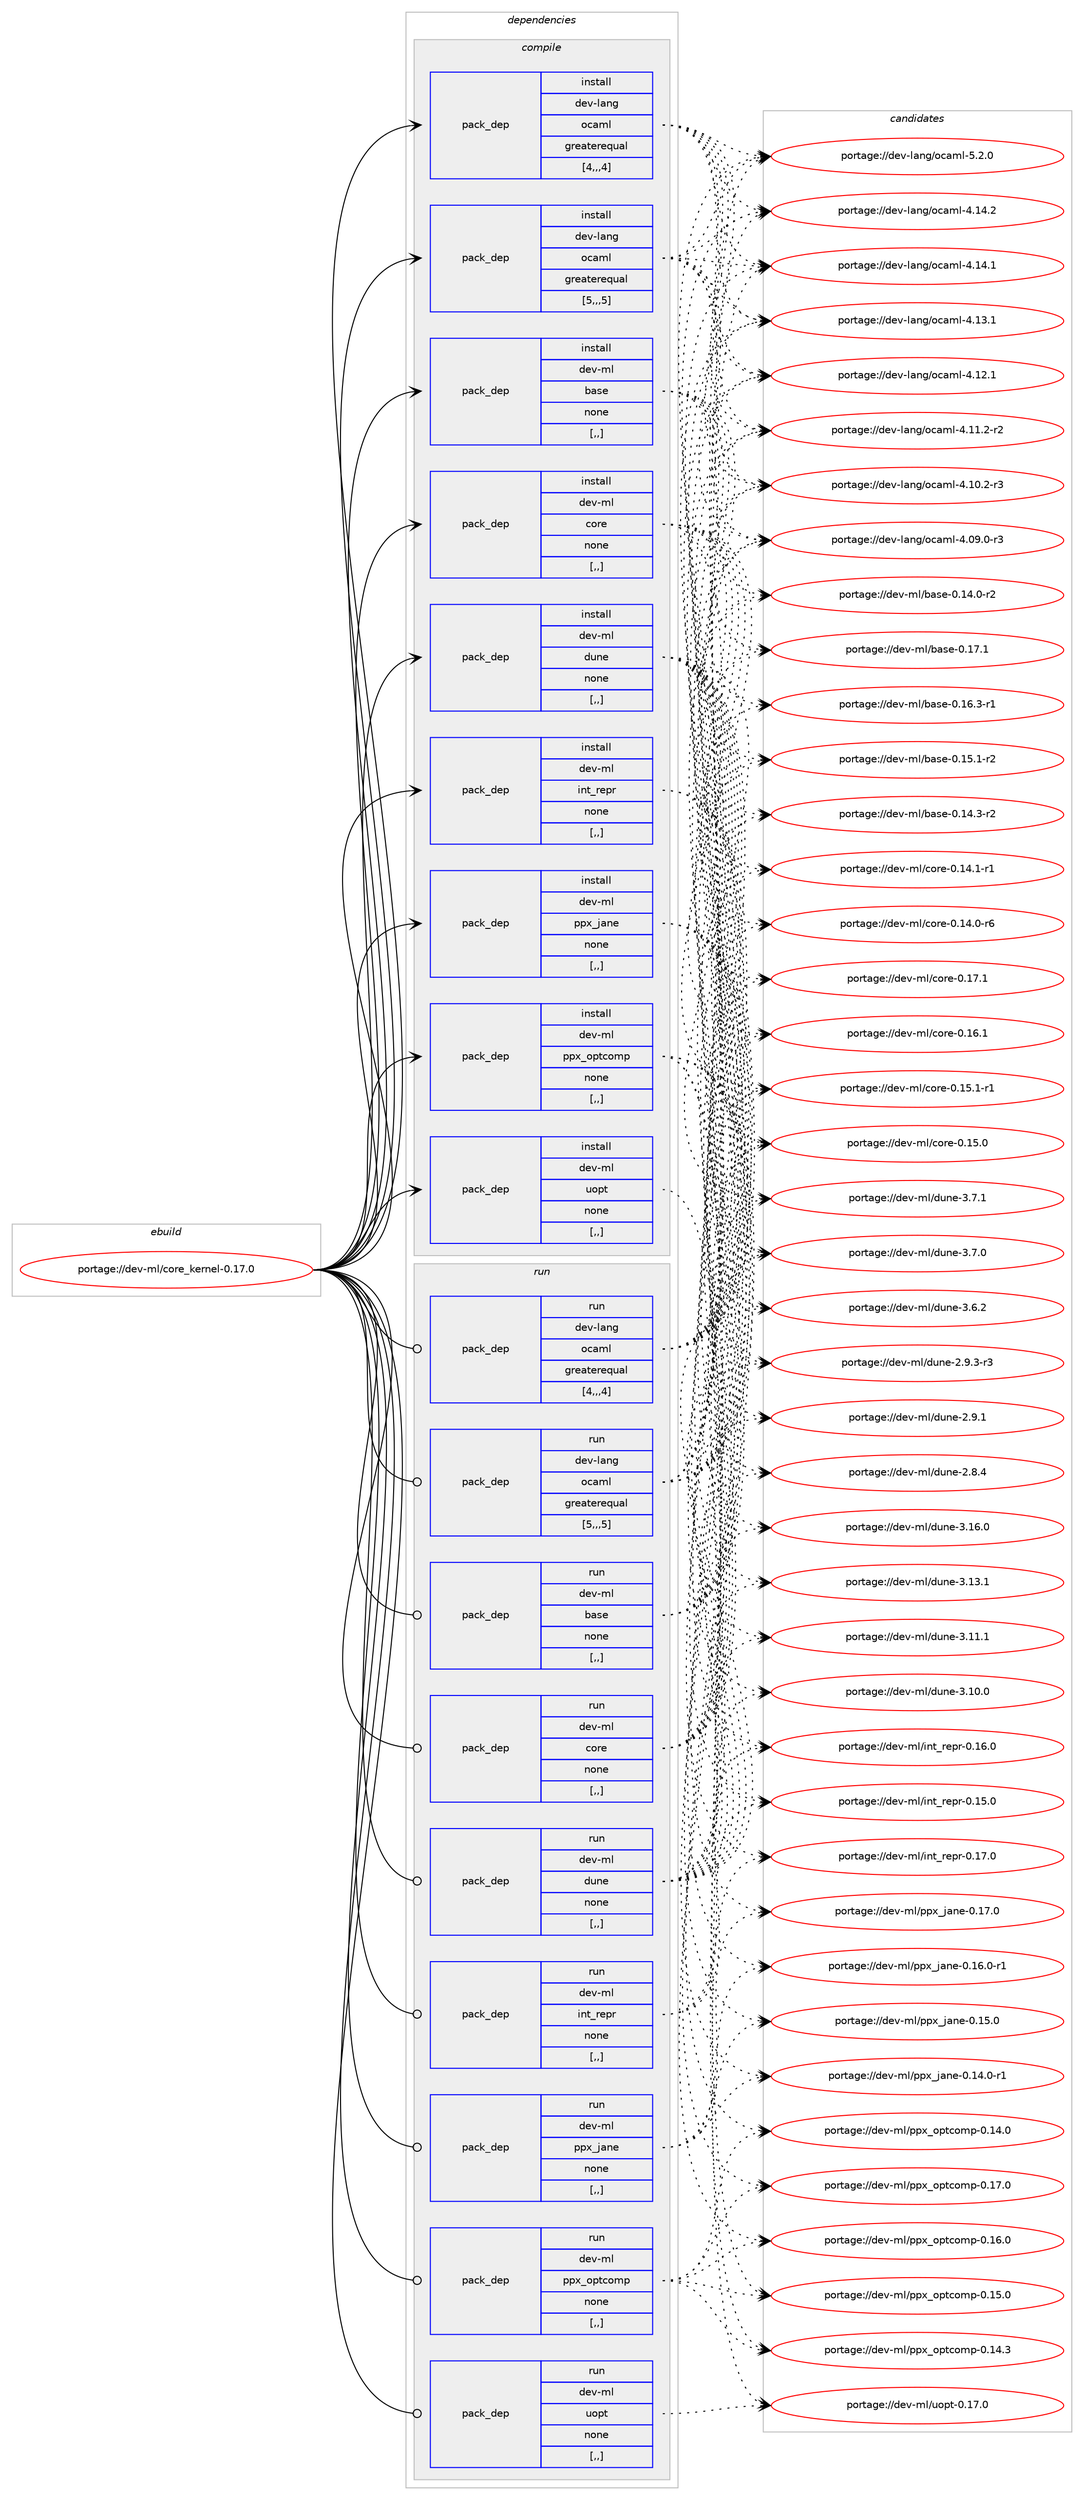digraph prolog {

# *************
# Graph options
# *************

newrank=true;
concentrate=true;
compound=true;
graph [rankdir=LR,fontname=Helvetica,fontsize=10,ranksep=1.5];#, ranksep=2.5, nodesep=0.2];
edge  [arrowhead=vee];
node  [fontname=Helvetica,fontsize=10];

# **********
# The ebuild
# **********

subgraph cluster_leftcol {
color=gray;
rank=same;
label=<<i>ebuild</i>>;
id [label="portage://dev-ml/core_kernel-0.17.0", color=red, width=4, href="../dev-ml/core_kernel-0.17.0.svg"];
}

# ****************
# The dependencies
# ****************

subgraph cluster_midcol {
color=gray;
label=<<i>dependencies</i>>;
subgraph cluster_compile {
fillcolor="#eeeeee";
style=filled;
label=<<i>compile</i>>;
subgraph pack86858 {
dependency117023 [label=<<TABLE BORDER="0" CELLBORDER="1" CELLSPACING="0" CELLPADDING="4" WIDTH="220"><TR><TD ROWSPAN="6" CELLPADDING="30">pack_dep</TD></TR><TR><TD WIDTH="110">install</TD></TR><TR><TD>dev-lang</TD></TR><TR><TD>ocaml</TD></TR><TR><TD>greaterequal</TD></TR><TR><TD>[4,,,4]</TD></TR></TABLE>>, shape=none, color=blue];
}
id:e -> dependency117023:w [weight=20,style="solid",arrowhead="vee"];
subgraph pack86859 {
dependency117024 [label=<<TABLE BORDER="0" CELLBORDER="1" CELLSPACING="0" CELLPADDING="4" WIDTH="220"><TR><TD ROWSPAN="6" CELLPADDING="30">pack_dep</TD></TR><TR><TD WIDTH="110">install</TD></TR><TR><TD>dev-lang</TD></TR><TR><TD>ocaml</TD></TR><TR><TD>greaterequal</TD></TR><TR><TD>[5,,,5]</TD></TR></TABLE>>, shape=none, color=blue];
}
id:e -> dependency117024:w [weight=20,style="solid",arrowhead="vee"];
subgraph pack86860 {
dependency117025 [label=<<TABLE BORDER="0" CELLBORDER="1" CELLSPACING="0" CELLPADDING="4" WIDTH="220"><TR><TD ROWSPAN="6" CELLPADDING="30">pack_dep</TD></TR><TR><TD WIDTH="110">install</TD></TR><TR><TD>dev-ml</TD></TR><TR><TD>base</TD></TR><TR><TD>none</TD></TR><TR><TD>[,,]</TD></TR></TABLE>>, shape=none, color=blue];
}
id:e -> dependency117025:w [weight=20,style="solid",arrowhead="vee"];
subgraph pack86861 {
dependency117026 [label=<<TABLE BORDER="0" CELLBORDER="1" CELLSPACING="0" CELLPADDING="4" WIDTH="220"><TR><TD ROWSPAN="6" CELLPADDING="30">pack_dep</TD></TR><TR><TD WIDTH="110">install</TD></TR><TR><TD>dev-ml</TD></TR><TR><TD>core</TD></TR><TR><TD>none</TD></TR><TR><TD>[,,]</TD></TR></TABLE>>, shape=none, color=blue];
}
id:e -> dependency117026:w [weight=20,style="solid",arrowhead="vee"];
subgraph pack86862 {
dependency117027 [label=<<TABLE BORDER="0" CELLBORDER="1" CELLSPACING="0" CELLPADDING="4" WIDTH="220"><TR><TD ROWSPAN="6" CELLPADDING="30">pack_dep</TD></TR><TR><TD WIDTH="110">install</TD></TR><TR><TD>dev-ml</TD></TR><TR><TD>dune</TD></TR><TR><TD>none</TD></TR><TR><TD>[,,]</TD></TR></TABLE>>, shape=none, color=blue];
}
id:e -> dependency117027:w [weight=20,style="solid",arrowhead="vee"];
subgraph pack86863 {
dependency117028 [label=<<TABLE BORDER="0" CELLBORDER="1" CELLSPACING="0" CELLPADDING="4" WIDTH="220"><TR><TD ROWSPAN="6" CELLPADDING="30">pack_dep</TD></TR><TR><TD WIDTH="110">install</TD></TR><TR><TD>dev-ml</TD></TR><TR><TD>int_repr</TD></TR><TR><TD>none</TD></TR><TR><TD>[,,]</TD></TR></TABLE>>, shape=none, color=blue];
}
id:e -> dependency117028:w [weight=20,style="solid",arrowhead="vee"];
subgraph pack86864 {
dependency117029 [label=<<TABLE BORDER="0" CELLBORDER="1" CELLSPACING="0" CELLPADDING="4" WIDTH="220"><TR><TD ROWSPAN="6" CELLPADDING="30">pack_dep</TD></TR><TR><TD WIDTH="110">install</TD></TR><TR><TD>dev-ml</TD></TR><TR><TD>ppx_jane</TD></TR><TR><TD>none</TD></TR><TR><TD>[,,]</TD></TR></TABLE>>, shape=none, color=blue];
}
id:e -> dependency117029:w [weight=20,style="solid",arrowhead="vee"];
subgraph pack86865 {
dependency117030 [label=<<TABLE BORDER="0" CELLBORDER="1" CELLSPACING="0" CELLPADDING="4" WIDTH="220"><TR><TD ROWSPAN="6" CELLPADDING="30">pack_dep</TD></TR><TR><TD WIDTH="110">install</TD></TR><TR><TD>dev-ml</TD></TR><TR><TD>ppx_optcomp</TD></TR><TR><TD>none</TD></TR><TR><TD>[,,]</TD></TR></TABLE>>, shape=none, color=blue];
}
id:e -> dependency117030:w [weight=20,style="solid",arrowhead="vee"];
subgraph pack86866 {
dependency117031 [label=<<TABLE BORDER="0" CELLBORDER="1" CELLSPACING="0" CELLPADDING="4" WIDTH="220"><TR><TD ROWSPAN="6" CELLPADDING="30">pack_dep</TD></TR><TR><TD WIDTH="110">install</TD></TR><TR><TD>dev-ml</TD></TR><TR><TD>uopt</TD></TR><TR><TD>none</TD></TR><TR><TD>[,,]</TD></TR></TABLE>>, shape=none, color=blue];
}
id:e -> dependency117031:w [weight=20,style="solid",arrowhead="vee"];
}
subgraph cluster_compileandrun {
fillcolor="#eeeeee";
style=filled;
label=<<i>compile and run</i>>;
}
subgraph cluster_run {
fillcolor="#eeeeee";
style=filled;
label=<<i>run</i>>;
subgraph pack86867 {
dependency117032 [label=<<TABLE BORDER="0" CELLBORDER="1" CELLSPACING="0" CELLPADDING="4" WIDTH="220"><TR><TD ROWSPAN="6" CELLPADDING="30">pack_dep</TD></TR><TR><TD WIDTH="110">run</TD></TR><TR><TD>dev-lang</TD></TR><TR><TD>ocaml</TD></TR><TR><TD>greaterequal</TD></TR><TR><TD>[4,,,4]</TD></TR></TABLE>>, shape=none, color=blue];
}
id:e -> dependency117032:w [weight=20,style="solid",arrowhead="odot"];
subgraph pack86868 {
dependency117033 [label=<<TABLE BORDER="0" CELLBORDER="1" CELLSPACING="0" CELLPADDING="4" WIDTH="220"><TR><TD ROWSPAN="6" CELLPADDING="30">pack_dep</TD></TR><TR><TD WIDTH="110">run</TD></TR><TR><TD>dev-lang</TD></TR><TR><TD>ocaml</TD></TR><TR><TD>greaterequal</TD></TR><TR><TD>[5,,,5]</TD></TR></TABLE>>, shape=none, color=blue];
}
id:e -> dependency117033:w [weight=20,style="solid",arrowhead="odot"];
subgraph pack86869 {
dependency117034 [label=<<TABLE BORDER="0" CELLBORDER="1" CELLSPACING="0" CELLPADDING="4" WIDTH="220"><TR><TD ROWSPAN="6" CELLPADDING="30">pack_dep</TD></TR><TR><TD WIDTH="110">run</TD></TR><TR><TD>dev-ml</TD></TR><TR><TD>base</TD></TR><TR><TD>none</TD></TR><TR><TD>[,,]</TD></TR></TABLE>>, shape=none, color=blue];
}
id:e -> dependency117034:w [weight=20,style="solid",arrowhead="odot"];
subgraph pack86870 {
dependency117035 [label=<<TABLE BORDER="0" CELLBORDER="1" CELLSPACING="0" CELLPADDING="4" WIDTH="220"><TR><TD ROWSPAN="6" CELLPADDING="30">pack_dep</TD></TR><TR><TD WIDTH="110">run</TD></TR><TR><TD>dev-ml</TD></TR><TR><TD>core</TD></TR><TR><TD>none</TD></TR><TR><TD>[,,]</TD></TR></TABLE>>, shape=none, color=blue];
}
id:e -> dependency117035:w [weight=20,style="solid",arrowhead="odot"];
subgraph pack86871 {
dependency117036 [label=<<TABLE BORDER="0" CELLBORDER="1" CELLSPACING="0" CELLPADDING="4" WIDTH="220"><TR><TD ROWSPAN="6" CELLPADDING="30">pack_dep</TD></TR><TR><TD WIDTH="110">run</TD></TR><TR><TD>dev-ml</TD></TR><TR><TD>dune</TD></TR><TR><TD>none</TD></TR><TR><TD>[,,]</TD></TR></TABLE>>, shape=none, color=blue];
}
id:e -> dependency117036:w [weight=20,style="solid",arrowhead="odot"];
subgraph pack86872 {
dependency117037 [label=<<TABLE BORDER="0" CELLBORDER="1" CELLSPACING="0" CELLPADDING="4" WIDTH="220"><TR><TD ROWSPAN="6" CELLPADDING="30">pack_dep</TD></TR><TR><TD WIDTH="110">run</TD></TR><TR><TD>dev-ml</TD></TR><TR><TD>int_repr</TD></TR><TR><TD>none</TD></TR><TR><TD>[,,]</TD></TR></TABLE>>, shape=none, color=blue];
}
id:e -> dependency117037:w [weight=20,style="solid",arrowhead="odot"];
subgraph pack86873 {
dependency117038 [label=<<TABLE BORDER="0" CELLBORDER="1" CELLSPACING="0" CELLPADDING="4" WIDTH="220"><TR><TD ROWSPAN="6" CELLPADDING="30">pack_dep</TD></TR><TR><TD WIDTH="110">run</TD></TR><TR><TD>dev-ml</TD></TR><TR><TD>ppx_jane</TD></TR><TR><TD>none</TD></TR><TR><TD>[,,]</TD></TR></TABLE>>, shape=none, color=blue];
}
id:e -> dependency117038:w [weight=20,style="solid",arrowhead="odot"];
subgraph pack86874 {
dependency117039 [label=<<TABLE BORDER="0" CELLBORDER="1" CELLSPACING="0" CELLPADDING="4" WIDTH="220"><TR><TD ROWSPAN="6" CELLPADDING="30">pack_dep</TD></TR><TR><TD WIDTH="110">run</TD></TR><TR><TD>dev-ml</TD></TR><TR><TD>ppx_optcomp</TD></TR><TR><TD>none</TD></TR><TR><TD>[,,]</TD></TR></TABLE>>, shape=none, color=blue];
}
id:e -> dependency117039:w [weight=20,style="solid",arrowhead="odot"];
subgraph pack86875 {
dependency117040 [label=<<TABLE BORDER="0" CELLBORDER="1" CELLSPACING="0" CELLPADDING="4" WIDTH="220"><TR><TD ROWSPAN="6" CELLPADDING="30">pack_dep</TD></TR><TR><TD WIDTH="110">run</TD></TR><TR><TD>dev-ml</TD></TR><TR><TD>uopt</TD></TR><TR><TD>none</TD></TR><TR><TD>[,,]</TD></TR></TABLE>>, shape=none, color=blue];
}
id:e -> dependency117040:w [weight=20,style="solid",arrowhead="odot"];
}
}

# **************
# The candidates
# **************

subgraph cluster_choices {
rank=same;
color=gray;
label=<<i>candidates</i>>;

subgraph choice86858 {
color=black;
nodesep=1;
choice1001011184510897110103471119997109108455346504648 [label="portage://dev-lang/ocaml-5.2.0", color=red, width=4,href="../dev-lang/ocaml-5.2.0.svg"];
choice100101118451089711010347111999710910845524649524650 [label="portage://dev-lang/ocaml-4.14.2", color=red, width=4,href="../dev-lang/ocaml-4.14.2.svg"];
choice100101118451089711010347111999710910845524649524649 [label="portage://dev-lang/ocaml-4.14.1", color=red, width=4,href="../dev-lang/ocaml-4.14.1.svg"];
choice100101118451089711010347111999710910845524649514649 [label="portage://dev-lang/ocaml-4.13.1", color=red, width=4,href="../dev-lang/ocaml-4.13.1.svg"];
choice100101118451089711010347111999710910845524649504649 [label="portage://dev-lang/ocaml-4.12.1", color=red, width=4,href="../dev-lang/ocaml-4.12.1.svg"];
choice1001011184510897110103471119997109108455246494946504511450 [label="portage://dev-lang/ocaml-4.11.2-r2", color=red, width=4,href="../dev-lang/ocaml-4.11.2-r2.svg"];
choice1001011184510897110103471119997109108455246494846504511451 [label="portage://dev-lang/ocaml-4.10.2-r3", color=red, width=4,href="../dev-lang/ocaml-4.10.2-r3.svg"];
choice1001011184510897110103471119997109108455246485746484511451 [label="portage://dev-lang/ocaml-4.09.0-r3", color=red, width=4,href="../dev-lang/ocaml-4.09.0-r3.svg"];
dependency117023:e -> choice1001011184510897110103471119997109108455346504648:w [style=dotted,weight="100"];
dependency117023:e -> choice100101118451089711010347111999710910845524649524650:w [style=dotted,weight="100"];
dependency117023:e -> choice100101118451089711010347111999710910845524649524649:w [style=dotted,weight="100"];
dependency117023:e -> choice100101118451089711010347111999710910845524649514649:w [style=dotted,weight="100"];
dependency117023:e -> choice100101118451089711010347111999710910845524649504649:w [style=dotted,weight="100"];
dependency117023:e -> choice1001011184510897110103471119997109108455246494946504511450:w [style=dotted,weight="100"];
dependency117023:e -> choice1001011184510897110103471119997109108455246494846504511451:w [style=dotted,weight="100"];
dependency117023:e -> choice1001011184510897110103471119997109108455246485746484511451:w [style=dotted,weight="100"];
}
subgraph choice86859 {
color=black;
nodesep=1;
choice1001011184510897110103471119997109108455346504648 [label="portage://dev-lang/ocaml-5.2.0", color=red, width=4,href="../dev-lang/ocaml-5.2.0.svg"];
choice100101118451089711010347111999710910845524649524650 [label="portage://dev-lang/ocaml-4.14.2", color=red, width=4,href="../dev-lang/ocaml-4.14.2.svg"];
choice100101118451089711010347111999710910845524649524649 [label="portage://dev-lang/ocaml-4.14.1", color=red, width=4,href="../dev-lang/ocaml-4.14.1.svg"];
choice100101118451089711010347111999710910845524649514649 [label="portage://dev-lang/ocaml-4.13.1", color=red, width=4,href="../dev-lang/ocaml-4.13.1.svg"];
choice100101118451089711010347111999710910845524649504649 [label="portage://dev-lang/ocaml-4.12.1", color=red, width=4,href="../dev-lang/ocaml-4.12.1.svg"];
choice1001011184510897110103471119997109108455246494946504511450 [label="portage://dev-lang/ocaml-4.11.2-r2", color=red, width=4,href="../dev-lang/ocaml-4.11.2-r2.svg"];
choice1001011184510897110103471119997109108455246494846504511451 [label="portage://dev-lang/ocaml-4.10.2-r3", color=red, width=4,href="../dev-lang/ocaml-4.10.2-r3.svg"];
choice1001011184510897110103471119997109108455246485746484511451 [label="portage://dev-lang/ocaml-4.09.0-r3", color=red, width=4,href="../dev-lang/ocaml-4.09.0-r3.svg"];
dependency117024:e -> choice1001011184510897110103471119997109108455346504648:w [style=dotted,weight="100"];
dependency117024:e -> choice100101118451089711010347111999710910845524649524650:w [style=dotted,weight="100"];
dependency117024:e -> choice100101118451089711010347111999710910845524649524649:w [style=dotted,weight="100"];
dependency117024:e -> choice100101118451089711010347111999710910845524649514649:w [style=dotted,weight="100"];
dependency117024:e -> choice100101118451089711010347111999710910845524649504649:w [style=dotted,weight="100"];
dependency117024:e -> choice1001011184510897110103471119997109108455246494946504511450:w [style=dotted,weight="100"];
dependency117024:e -> choice1001011184510897110103471119997109108455246494846504511451:w [style=dotted,weight="100"];
dependency117024:e -> choice1001011184510897110103471119997109108455246485746484511451:w [style=dotted,weight="100"];
}
subgraph choice86860 {
color=black;
nodesep=1;
choice1001011184510910847989711510145484649554649 [label="portage://dev-ml/base-0.17.1", color=red, width=4,href="../dev-ml/base-0.17.1.svg"];
choice10010111845109108479897115101454846495446514511449 [label="portage://dev-ml/base-0.16.3-r1", color=red, width=4,href="../dev-ml/base-0.16.3-r1.svg"];
choice10010111845109108479897115101454846495346494511450 [label="portage://dev-ml/base-0.15.1-r2", color=red, width=4,href="../dev-ml/base-0.15.1-r2.svg"];
choice10010111845109108479897115101454846495246514511450 [label="portage://dev-ml/base-0.14.3-r2", color=red, width=4,href="../dev-ml/base-0.14.3-r2.svg"];
choice10010111845109108479897115101454846495246484511450 [label="portage://dev-ml/base-0.14.0-r2", color=red, width=4,href="../dev-ml/base-0.14.0-r2.svg"];
dependency117025:e -> choice1001011184510910847989711510145484649554649:w [style=dotted,weight="100"];
dependency117025:e -> choice10010111845109108479897115101454846495446514511449:w [style=dotted,weight="100"];
dependency117025:e -> choice10010111845109108479897115101454846495346494511450:w [style=dotted,weight="100"];
dependency117025:e -> choice10010111845109108479897115101454846495246514511450:w [style=dotted,weight="100"];
dependency117025:e -> choice10010111845109108479897115101454846495246484511450:w [style=dotted,weight="100"];
}
subgraph choice86861 {
color=black;
nodesep=1;
choice10010111845109108479911111410145484649554649 [label="portage://dev-ml/core-0.17.1", color=red, width=4,href="../dev-ml/core-0.17.1.svg"];
choice10010111845109108479911111410145484649544649 [label="portage://dev-ml/core-0.16.1", color=red, width=4,href="../dev-ml/core-0.16.1.svg"];
choice100101118451091084799111114101454846495346494511449 [label="portage://dev-ml/core-0.15.1-r1", color=red, width=4,href="../dev-ml/core-0.15.1-r1.svg"];
choice10010111845109108479911111410145484649534648 [label="portage://dev-ml/core-0.15.0", color=red, width=4,href="../dev-ml/core-0.15.0.svg"];
choice100101118451091084799111114101454846495246494511449 [label="portage://dev-ml/core-0.14.1-r1", color=red, width=4,href="../dev-ml/core-0.14.1-r1.svg"];
choice100101118451091084799111114101454846495246484511454 [label="portage://dev-ml/core-0.14.0-r6", color=red, width=4,href="../dev-ml/core-0.14.0-r6.svg"];
dependency117026:e -> choice10010111845109108479911111410145484649554649:w [style=dotted,weight="100"];
dependency117026:e -> choice10010111845109108479911111410145484649544649:w [style=dotted,weight="100"];
dependency117026:e -> choice100101118451091084799111114101454846495346494511449:w [style=dotted,weight="100"];
dependency117026:e -> choice10010111845109108479911111410145484649534648:w [style=dotted,weight="100"];
dependency117026:e -> choice100101118451091084799111114101454846495246494511449:w [style=dotted,weight="100"];
dependency117026:e -> choice100101118451091084799111114101454846495246484511454:w [style=dotted,weight="100"];
}
subgraph choice86862 {
color=black;
nodesep=1;
choice100101118451091084710011711010145514649544648 [label="portage://dev-ml/dune-3.16.0", color=red, width=4,href="../dev-ml/dune-3.16.0.svg"];
choice100101118451091084710011711010145514649514649 [label="portage://dev-ml/dune-3.13.1", color=red, width=4,href="../dev-ml/dune-3.13.1.svg"];
choice100101118451091084710011711010145514649494649 [label="portage://dev-ml/dune-3.11.1", color=red, width=4,href="../dev-ml/dune-3.11.1.svg"];
choice100101118451091084710011711010145514649484648 [label="portage://dev-ml/dune-3.10.0", color=red, width=4,href="../dev-ml/dune-3.10.0.svg"];
choice1001011184510910847100117110101455146554649 [label="portage://dev-ml/dune-3.7.1", color=red, width=4,href="../dev-ml/dune-3.7.1.svg"];
choice1001011184510910847100117110101455146554648 [label="portage://dev-ml/dune-3.7.0", color=red, width=4,href="../dev-ml/dune-3.7.0.svg"];
choice1001011184510910847100117110101455146544650 [label="portage://dev-ml/dune-3.6.2", color=red, width=4,href="../dev-ml/dune-3.6.2.svg"];
choice10010111845109108471001171101014550465746514511451 [label="portage://dev-ml/dune-2.9.3-r3", color=red, width=4,href="../dev-ml/dune-2.9.3-r3.svg"];
choice1001011184510910847100117110101455046574649 [label="portage://dev-ml/dune-2.9.1", color=red, width=4,href="../dev-ml/dune-2.9.1.svg"];
choice1001011184510910847100117110101455046564652 [label="portage://dev-ml/dune-2.8.4", color=red, width=4,href="../dev-ml/dune-2.8.4.svg"];
dependency117027:e -> choice100101118451091084710011711010145514649544648:w [style=dotted,weight="100"];
dependency117027:e -> choice100101118451091084710011711010145514649514649:w [style=dotted,weight="100"];
dependency117027:e -> choice100101118451091084710011711010145514649494649:w [style=dotted,weight="100"];
dependency117027:e -> choice100101118451091084710011711010145514649484648:w [style=dotted,weight="100"];
dependency117027:e -> choice1001011184510910847100117110101455146554649:w [style=dotted,weight="100"];
dependency117027:e -> choice1001011184510910847100117110101455146554648:w [style=dotted,weight="100"];
dependency117027:e -> choice1001011184510910847100117110101455146544650:w [style=dotted,weight="100"];
dependency117027:e -> choice10010111845109108471001171101014550465746514511451:w [style=dotted,weight="100"];
dependency117027:e -> choice1001011184510910847100117110101455046574649:w [style=dotted,weight="100"];
dependency117027:e -> choice1001011184510910847100117110101455046564652:w [style=dotted,weight="100"];
}
subgraph choice86863 {
color=black;
nodesep=1;
choice10010111845109108471051101169511410111211445484649554648 [label="portage://dev-ml/int_repr-0.17.0", color=red, width=4,href="../dev-ml/int_repr-0.17.0.svg"];
choice10010111845109108471051101169511410111211445484649544648 [label="portage://dev-ml/int_repr-0.16.0", color=red, width=4,href="../dev-ml/int_repr-0.16.0.svg"];
choice10010111845109108471051101169511410111211445484649534648 [label="portage://dev-ml/int_repr-0.15.0", color=red, width=4,href="../dev-ml/int_repr-0.15.0.svg"];
dependency117028:e -> choice10010111845109108471051101169511410111211445484649554648:w [style=dotted,weight="100"];
dependency117028:e -> choice10010111845109108471051101169511410111211445484649544648:w [style=dotted,weight="100"];
dependency117028:e -> choice10010111845109108471051101169511410111211445484649534648:w [style=dotted,weight="100"];
}
subgraph choice86864 {
color=black;
nodesep=1;
choice1001011184510910847112112120951069711010145484649554648 [label="portage://dev-ml/ppx_jane-0.17.0", color=red, width=4,href="../dev-ml/ppx_jane-0.17.0.svg"];
choice10010111845109108471121121209510697110101454846495446484511449 [label="portage://dev-ml/ppx_jane-0.16.0-r1", color=red, width=4,href="../dev-ml/ppx_jane-0.16.0-r1.svg"];
choice1001011184510910847112112120951069711010145484649534648 [label="portage://dev-ml/ppx_jane-0.15.0", color=red, width=4,href="../dev-ml/ppx_jane-0.15.0.svg"];
choice10010111845109108471121121209510697110101454846495246484511449 [label="portage://dev-ml/ppx_jane-0.14.0-r1", color=red, width=4,href="../dev-ml/ppx_jane-0.14.0-r1.svg"];
dependency117029:e -> choice1001011184510910847112112120951069711010145484649554648:w [style=dotted,weight="100"];
dependency117029:e -> choice10010111845109108471121121209510697110101454846495446484511449:w [style=dotted,weight="100"];
dependency117029:e -> choice1001011184510910847112112120951069711010145484649534648:w [style=dotted,weight="100"];
dependency117029:e -> choice10010111845109108471121121209510697110101454846495246484511449:w [style=dotted,weight="100"];
}
subgraph choice86865 {
color=black;
nodesep=1;
choice1001011184510910847112112120951111121169911110911245484649554648 [label="portage://dev-ml/ppx_optcomp-0.17.0", color=red, width=4,href="../dev-ml/ppx_optcomp-0.17.0.svg"];
choice1001011184510910847112112120951111121169911110911245484649544648 [label="portage://dev-ml/ppx_optcomp-0.16.0", color=red, width=4,href="../dev-ml/ppx_optcomp-0.16.0.svg"];
choice1001011184510910847112112120951111121169911110911245484649534648 [label="portage://dev-ml/ppx_optcomp-0.15.0", color=red, width=4,href="../dev-ml/ppx_optcomp-0.15.0.svg"];
choice1001011184510910847112112120951111121169911110911245484649524651 [label="portage://dev-ml/ppx_optcomp-0.14.3", color=red, width=4,href="../dev-ml/ppx_optcomp-0.14.3.svg"];
choice1001011184510910847112112120951111121169911110911245484649524648 [label="portage://dev-ml/ppx_optcomp-0.14.0", color=red, width=4,href="../dev-ml/ppx_optcomp-0.14.0.svg"];
dependency117030:e -> choice1001011184510910847112112120951111121169911110911245484649554648:w [style=dotted,weight="100"];
dependency117030:e -> choice1001011184510910847112112120951111121169911110911245484649544648:w [style=dotted,weight="100"];
dependency117030:e -> choice1001011184510910847112112120951111121169911110911245484649534648:w [style=dotted,weight="100"];
dependency117030:e -> choice1001011184510910847112112120951111121169911110911245484649524651:w [style=dotted,weight="100"];
dependency117030:e -> choice1001011184510910847112112120951111121169911110911245484649524648:w [style=dotted,weight="100"];
}
subgraph choice86866 {
color=black;
nodesep=1;
choice100101118451091084711711111211645484649554648 [label="portage://dev-ml/uopt-0.17.0", color=red, width=4,href="../dev-ml/uopt-0.17.0.svg"];
dependency117031:e -> choice100101118451091084711711111211645484649554648:w [style=dotted,weight="100"];
}
subgraph choice86867 {
color=black;
nodesep=1;
choice1001011184510897110103471119997109108455346504648 [label="portage://dev-lang/ocaml-5.2.0", color=red, width=4,href="../dev-lang/ocaml-5.2.0.svg"];
choice100101118451089711010347111999710910845524649524650 [label="portage://dev-lang/ocaml-4.14.2", color=red, width=4,href="../dev-lang/ocaml-4.14.2.svg"];
choice100101118451089711010347111999710910845524649524649 [label="portage://dev-lang/ocaml-4.14.1", color=red, width=4,href="../dev-lang/ocaml-4.14.1.svg"];
choice100101118451089711010347111999710910845524649514649 [label="portage://dev-lang/ocaml-4.13.1", color=red, width=4,href="../dev-lang/ocaml-4.13.1.svg"];
choice100101118451089711010347111999710910845524649504649 [label="portage://dev-lang/ocaml-4.12.1", color=red, width=4,href="../dev-lang/ocaml-4.12.1.svg"];
choice1001011184510897110103471119997109108455246494946504511450 [label="portage://dev-lang/ocaml-4.11.2-r2", color=red, width=4,href="../dev-lang/ocaml-4.11.2-r2.svg"];
choice1001011184510897110103471119997109108455246494846504511451 [label="portage://dev-lang/ocaml-4.10.2-r3", color=red, width=4,href="../dev-lang/ocaml-4.10.2-r3.svg"];
choice1001011184510897110103471119997109108455246485746484511451 [label="portage://dev-lang/ocaml-4.09.0-r3", color=red, width=4,href="../dev-lang/ocaml-4.09.0-r3.svg"];
dependency117032:e -> choice1001011184510897110103471119997109108455346504648:w [style=dotted,weight="100"];
dependency117032:e -> choice100101118451089711010347111999710910845524649524650:w [style=dotted,weight="100"];
dependency117032:e -> choice100101118451089711010347111999710910845524649524649:w [style=dotted,weight="100"];
dependency117032:e -> choice100101118451089711010347111999710910845524649514649:w [style=dotted,weight="100"];
dependency117032:e -> choice100101118451089711010347111999710910845524649504649:w [style=dotted,weight="100"];
dependency117032:e -> choice1001011184510897110103471119997109108455246494946504511450:w [style=dotted,weight="100"];
dependency117032:e -> choice1001011184510897110103471119997109108455246494846504511451:w [style=dotted,weight="100"];
dependency117032:e -> choice1001011184510897110103471119997109108455246485746484511451:w [style=dotted,weight="100"];
}
subgraph choice86868 {
color=black;
nodesep=1;
choice1001011184510897110103471119997109108455346504648 [label="portage://dev-lang/ocaml-5.2.0", color=red, width=4,href="../dev-lang/ocaml-5.2.0.svg"];
choice100101118451089711010347111999710910845524649524650 [label="portage://dev-lang/ocaml-4.14.2", color=red, width=4,href="../dev-lang/ocaml-4.14.2.svg"];
choice100101118451089711010347111999710910845524649524649 [label="portage://dev-lang/ocaml-4.14.1", color=red, width=4,href="../dev-lang/ocaml-4.14.1.svg"];
choice100101118451089711010347111999710910845524649514649 [label="portage://dev-lang/ocaml-4.13.1", color=red, width=4,href="../dev-lang/ocaml-4.13.1.svg"];
choice100101118451089711010347111999710910845524649504649 [label="portage://dev-lang/ocaml-4.12.1", color=red, width=4,href="../dev-lang/ocaml-4.12.1.svg"];
choice1001011184510897110103471119997109108455246494946504511450 [label="portage://dev-lang/ocaml-4.11.2-r2", color=red, width=4,href="../dev-lang/ocaml-4.11.2-r2.svg"];
choice1001011184510897110103471119997109108455246494846504511451 [label="portage://dev-lang/ocaml-4.10.2-r3", color=red, width=4,href="../dev-lang/ocaml-4.10.2-r3.svg"];
choice1001011184510897110103471119997109108455246485746484511451 [label="portage://dev-lang/ocaml-4.09.0-r3", color=red, width=4,href="../dev-lang/ocaml-4.09.0-r3.svg"];
dependency117033:e -> choice1001011184510897110103471119997109108455346504648:w [style=dotted,weight="100"];
dependency117033:e -> choice100101118451089711010347111999710910845524649524650:w [style=dotted,weight="100"];
dependency117033:e -> choice100101118451089711010347111999710910845524649524649:w [style=dotted,weight="100"];
dependency117033:e -> choice100101118451089711010347111999710910845524649514649:w [style=dotted,weight="100"];
dependency117033:e -> choice100101118451089711010347111999710910845524649504649:w [style=dotted,weight="100"];
dependency117033:e -> choice1001011184510897110103471119997109108455246494946504511450:w [style=dotted,weight="100"];
dependency117033:e -> choice1001011184510897110103471119997109108455246494846504511451:w [style=dotted,weight="100"];
dependency117033:e -> choice1001011184510897110103471119997109108455246485746484511451:w [style=dotted,weight="100"];
}
subgraph choice86869 {
color=black;
nodesep=1;
choice1001011184510910847989711510145484649554649 [label="portage://dev-ml/base-0.17.1", color=red, width=4,href="../dev-ml/base-0.17.1.svg"];
choice10010111845109108479897115101454846495446514511449 [label="portage://dev-ml/base-0.16.3-r1", color=red, width=4,href="../dev-ml/base-0.16.3-r1.svg"];
choice10010111845109108479897115101454846495346494511450 [label="portage://dev-ml/base-0.15.1-r2", color=red, width=4,href="../dev-ml/base-0.15.1-r2.svg"];
choice10010111845109108479897115101454846495246514511450 [label="portage://dev-ml/base-0.14.3-r2", color=red, width=4,href="../dev-ml/base-0.14.3-r2.svg"];
choice10010111845109108479897115101454846495246484511450 [label="portage://dev-ml/base-0.14.0-r2", color=red, width=4,href="../dev-ml/base-0.14.0-r2.svg"];
dependency117034:e -> choice1001011184510910847989711510145484649554649:w [style=dotted,weight="100"];
dependency117034:e -> choice10010111845109108479897115101454846495446514511449:w [style=dotted,weight="100"];
dependency117034:e -> choice10010111845109108479897115101454846495346494511450:w [style=dotted,weight="100"];
dependency117034:e -> choice10010111845109108479897115101454846495246514511450:w [style=dotted,weight="100"];
dependency117034:e -> choice10010111845109108479897115101454846495246484511450:w [style=dotted,weight="100"];
}
subgraph choice86870 {
color=black;
nodesep=1;
choice10010111845109108479911111410145484649554649 [label="portage://dev-ml/core-0.17.1", color=red, width=4,href="../dev-ml/core-0.17.1.svg"];
choice10010111845109108479911111410145484649544649 [label="portage://dev-ml/core-0.16.1", color=red, width=4,href="../dev-ml/core-0.16.1.svg"];
choice100101118451091084799111114101454846495346494511449 [label="portage://dev-ml/core-0.15.1-r1", color=red, width=4,href="../dev-ml/core-0.15.1-r1.svg"];
choice10010111845109108479911111410145484649534648 [label="portage://dev-ml/core-0.15.0", color=red, width=4,href="../dev-ml/core-0.15.0.svg"];
choice100101118451091084799111114101454846495246494511449 [label="portage://dev-ml/core-0.14.1-r1", color=red, width=4,href="../dev-ml/core-0.14.1-r1.svg"];
choice100101118451091084799111114101454846495246484511454 [label="portage://dev-ml/core-0.14.0-r6", color=red, width=4,href="../dev-ml/core-0.14.0-r6.svg"];
dependency117035:e -> choice10010111845109108479911111410145484649554649:w [style=dotted,weight="100"];
dependency117035:e -> choice10010111845109108479911111410145484649544649:w [style=dotted,weight="100"];
dependency117035:e -> choice100101118451091084799111114101454846495346494511449:w [style=dotted,weight="100"];
dependency117035:e -> choice10010111845109108479911111410145484649534648:w [style=dotted,weight="100"];
dependency117035:e -> choice100101118451091084799111114101454846495246494511449:w [style=dotted,weight="100"];
dependency117035:e -> choice100101118451091084799111114101454846495246484511454:w [style=dotted,weight="100"];
}
subgraph choice86871 {
color=black;
nodesep=1;
choice100101118451091084710011711010145514649544648 [label="portage://dev-ml/dune-3.16.0", color=red, width=4,href="../dev-ml/dune-3.16.0.svg"];
choice100101118451091084710011711010145514649514649 [label="portage://dev-ml/dune-3.13.1", color=red, width=4,href="../dev-ml/dune-3.13.1.svg"];
choice100101118451091084710011711010145514649494649 [label="portage://dev-ml/dune-3.11.1", color=red, width=4,href="../dev-ml/dune-3.11.1.svg"];
choice100101118451091084710011711010145514649484648 [label="portage://dev-ml/dune-3.10.0", color=red, width=4,href="../dev-ml/dune-3.10.0.svg"];
choice1001011184510910847100117110101455146554649 [label="portage://dev-ml/dune-3.7.1", color=red, width=4,href="../dev-ml/dune-3.7.1.svg"];
choice1001011184510910847100117110101455146554648 [label="portage://dev-ml/dune-3.7.0", color=red, width=4,href="../dev-ml/dune-3.7.0.svg"];
choice1001011184510910847100117110101455146544650 [label="portage://dev-ml/dune-3.6.2", color=red, width=4,href="../dev-ml/dune-3.6.2.svg"];
choice10010111845109108471001171101014550465746514511451 [label="portage://dev-ml/dune-2.9.3-r3", color=red, width=4,href="../dev-ml/dune-2.9.3-r3.svg"];
choice1001011184510910847100117110101455046574649 [label="portage://dev-ml/dune-2.9.1", color=red, width=4,href="../dev-ml/dune-2.9.1.svg"];
choice1001011184510910847100117110101455046564652 [label="portage://dev-ml/dune-2.8.4", color=red, width=4,href="../dev-ml/dune-2.8.4.svg"];
dependency117036:e -> choice100101118451091084710011711010145514649544648:w [style=dotted,weight="100"];
dependency117036:e -> choice100101118451091084710011711010145514649514649:w [style=dotted,weight="100"];
dependency117036:e -> choice100101118451091084710011711010145514649494649:w [style=dotted,weight="100"];
dependency117036:e -> choice100101118451091084710011711010145514649484648:w [style=dotted,weight="100"];
dependency117036:e -> choice1001011184510910847100117110101455146554649:w [style=dotted,weight="100"];
dependency117036:e -> choice1001011184510910847100117110101455146554648:w [style=dotted,weight="100"];
dependency117036:e -> choice1001011184510910847100117110101455146544650:w [style=dotted,weight="100"];
dependency117036:e -> choice10010111845109108471001171101014550465746514511451:w [style=dotted,weight="100"];
dependency117036:e -> choice1001011184510910847100117110101455046574649:w [style=dotted,weight="100"];
dependency117036:e -> choice1001011184510910847100117110101455046564652:w [style=dotted,weight="100"];
}
subgraph choice86872 {
color=black;
nodesep=1;
choice10010111845109108471051101169511410111211445484649554648 [label="portage://dev-ml/int_repr-0.17.0", color=red, width=4,href="../dev-ml/int_repr-0.17.0.svg"];
choice10010111845109108471051101169511410111211445484649544648 [label="portage://dev-ml/int_repr-0.16.0", color=red, width=4,href="../dev-ml/int_repr-0.16.0.svg"];
choice10010111845109108471051101169511410111211445484649534648 [label="portage://dev-ml/int_repr-0.15.0", color=red, width=4,href="../dev-ml/int_repr-0.15.0.svg"];
dependency117037:e -> choice10010111845109108471051101169511410111211445484649554648:w [style=dotted,weight="100"];
dependency117037:e -> choice10010111845109108471051101169511410111211445484649544648:w [style=dotted,weight="100"];
dependency117037:e -> choice10010111845109108471051101169511410111211445484649534648:w [style=dotted,weight="100"];
}
subgraph choice86873 {
color=black;
nodesep=1;
choice1001011184510910847112112120951069711010145484649554648 [label="portage://dev-ml/ppx_jane-0.17.0", color=red, width=4,href="../dev-ml/ppx_jane-0.17.0.svg"];
choice10010111845109108471121121209510697110101454846495446484511449 [label="portage://dev-ml/ppx_jane-0.16.0-r1", color=red, width=4,href="../dev-ml/ppx_jane-0.16.0-r1.svg"];
choice1001011184510910847112112120951069711010145484649534648 [label="portage://dev-ml/ppx_jane-0.15.0", color=red, width=4,href="../dev-ml/ppx_jane-0.15.0.svg"];
choice10010111845109108471121121209510697110101454846495246484511449 [label="portage://dev-ml/ppx_jane-0.14.0-r1", color=red, width=4,href="../dev-ml/ppx_jane-0.14.0-r1.svg"];
dependency117038:e -> choice1001011184510910847112112120951069711010145484649554648:w [style=dotted,weight="100"];
dependency117038:e -> choice10010111845109108471121121209510697110101454846495446484511449:w [style=dotted,weight="100"];
dependency117038:e -> choice1001011184510910847112112120951069711010145484649534648:w [style=dotted,weight="100"];
dependency117038:e -> choice10010111845109108471121121209510697110101454846495246484511449:w [style=dotted,weight="100"];
}
subgraph choice86874 {
color=black;
nodesep=1;
choice1001011184510910847112112120951111121169911110911245484649554648 [label="portage://dev-ml/ppx_optcomp-0.17.0", color=red, width=4,href="../dev-ml/ppx_optcomp-0.17.0.svg"];
choice1001011184510910847112112120951111121169911110911245484649544648 [label="portage://dev-ml/ppx_optcomp-0.16.0", color=red, width=4,href="../dev-ml/ppx_optcomp-0.16.0.svg"];
choice1001011184510910847112112120951111121169911110911245484649534648 [label="portage://dev-ml/ppx_optcomp-0.15.0", color=red, width=4,href="../dev-ml/ppx_optcomp-0.15.0.svg"];
choice1001011184510910847112112120951111121169911110911245484649524651 [label="portage://dev-ml/ppx_optcomp-0.14.3", color=red, width=4,href="../dev-ml/ppx_optcomp-0.14.3.svg"];
choice1001011184510910847112112120951111121169911110911245484649524648 [label="portage://dev-ml/ppx_optcomp-0.14.0", color=red, width=4,href="../dev-ml/ppx_optcomp-0.14.0.svg"];
dependency117039:e -> choice1001011184510910847112112120951111121169911110911245484649554648:w [style=dotted,weight="100"];
dependency117039:e -> choice1001011184510910847112112120951111121169911110911245484649544648:w [style=dotted,weight="100"];
dependency117039:e -> choice1001011184510910847112112120951111121169911110911245484649534648:w [style=dotted,weight="100"];
dependency117039:e -> choice1001011184510910847112112120951111121169911110911245484649524651:w [style=dotted,weight="100"];
dependency117039:e -> choice1001011184510910847112112120951111121169911110911245484649524648:w [style=dotted,weight="100"];
}
subgraph choice86875 {
color=black;
nodesep=1;
choice100101118451091084711711111211645484649554648 [label="portage://dev-ml/uopt-0.17.0", color=red, width=4,href="../dev-ml/uopt-0.17.0.svg"];
dependency117040:e -> choice100101118451091084711711111211645484649554648:w [style=dotted,weight="100"];
}
}

}
